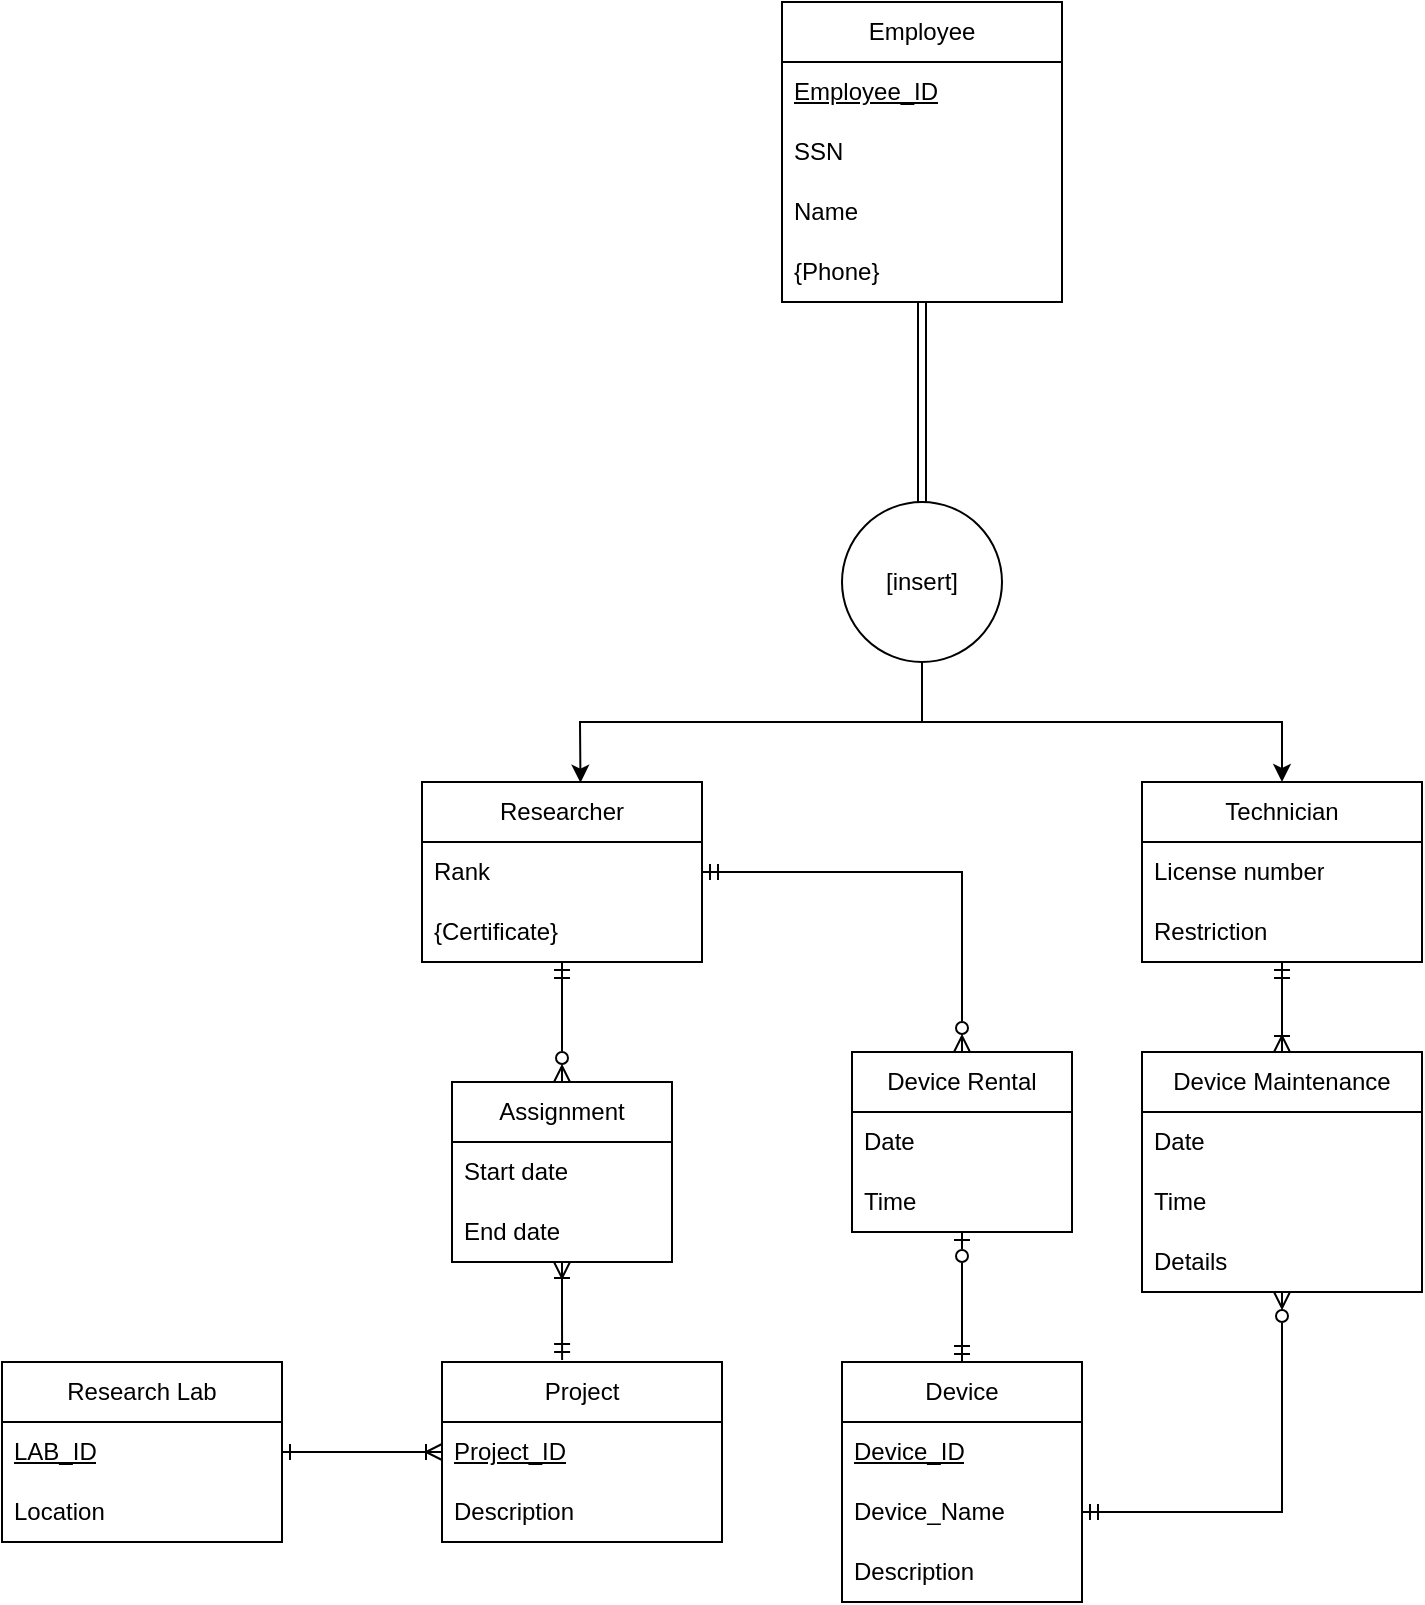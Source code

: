 <mxfile version="28.2.5">
  <diagram name="Page-1" id="pQZc2lmYl9QmIB5bFaWA">
    <mxGraphModel dx="1077" dy="727" grid="1" gridSize="10" guides="1" tooltips="1" connect="1" arrows="1" fold="1" page="1" pageScale="1" pageWidth="850" pageHeight="1100" math="0" shadow="0">
      <root>
        <mxCell id="0" />
        <mxCell id="1" parent="0" />
        <mxCell id="f7v6L-e2fb4N6ki3Sw2d-1" value="Project" style="swimlane;fontStyle=0;childLayout=stackLayout;horizontal=1;startSize=30;horizontalStack=0;resizeParent=1;resizeParentMax=0;resizeLast=0;collapsible=1;marginBottom=0;whiteSpace=wrap;html=1;" parent="1" vertex="1">
          <mxGeometry x="320" y="750" width="140" height="90" as="geometry" />
        </mxCell>
        <mxCell id="f7v6L-e2fb4N6ki3Sw2d-2" value="&lt;u&gt;Project_ID&lt;/u&gt;" style="text;strokeColor=none;fillColor=none;align=left;verticalAlign=middle;spacingLeft=4;spacingRight=4;overflow=hidden;points=[[0,0.5],[1,0.5]];portConstraint=eastwest;rotatable=0;whiteSpace=wrap;html=1;" parent="f7v6L-e2fb4N6ki3Sw2d-1" vertex="1">
          <mxGeometry y="30" width="140" height="30" as="geometry" />
        </mxCell>
        <mxCell id="f7v6L-e2fb4N6ki3Sw2d-3" value="Description" style="text;strokeColor=none;fillColor=none;align=left;verticalAlign=middle;spacingLeft=4;spacingRight=4;overflow=hidden;points=[[0,0.5],[1,0.5]];portConstraint=eastwest;rotatable=0;whiteSpace=wrap;html=1;" parent="f7v6L-e2fb4N6ki3Sw2d-1" vertex="1">
          <mxGeometry y="60" width="140" height="30" as="geometry" />
        </mxCell>
        <mxCell id="f7v6L-e2fb4N6ki3Sw2d-5" value="Research Lab" style="swimlane;fontStyle=0;childLayout=stackLayout;horizontal=1;startSize=30;horizontalStack=0;resizeParent=1;resizeParentMax=0;resizeLast=0;collapsible=1;marginBottom=0;whiteSpace=wrap;html=1;" parent="1" vertex="1">
          <mxGeometry x="100" y="750" width="140" height="90" as="geometry" />
        </mxCell>
        <mxCell id="f7v6L-e2fb4N6ki3Sw2d-6" value="&lt;u&gt;LAB_ID&lt;/u&gt;" style="text;strokeColor=none;fillColor=none;align=left;verticalAlign=middle;spacingLeft=4;spacingRight=4;overflow=hidden;points=[[0,0.5],[1,0.5]];portConstraint=eastwest;rotatable=0;whiteSpace=wrap;html=1;" parent="f7v6L-e2fb4N6ki3Sw2d-5" vertex="1">
          <mxGeometry y="30" width="140" height="30" as="geometry" />
        </mxCell>
        <mxCell id="f7v6L-e2fb4N6ki3Sw2d-7" value="Location" style="text;strokeColor=none;fillColor=none;align=left;verticalAlign=middle;spacingLeft=4;spacingRight=4;overflow=hidden;points=[[0,0.5],[1,0.5]];portConstraint=eastwest;rotatable=0;whiteSpace=wrap;html=1;" parent="f7v6L-e2fb4N6ki3Sw2d-5" vertex="1">
          <mxGeometry y="60" width="140" height="30" as="geometry" />
        </mxCell>
        <mxCell id="f7v6L-e2fb4N6ki3Sw2d-9" style="edgeStyle=orthogonalEdgeStyle;rounded=0;orthogonalLoop=1;jettySize=auto;html=1;entryX=0;entryY=0.5;entryDx=0;entryDy=0;endArrow=ERoneToMany;endFill=0;startArrow=ERone;startFill=0;" parent="1" source="f7v6L-e2fb4N6ki3Sw2d-6" target="f7v6L-e2fb4N6ki3Sw2d-2" edge="1">
          <mxGeometry relative="1" as="geometry" />
        </mxCell>
        <mxCell id="f7v6L-e2fb4N6ki3Sw2d-14" value="" style="edgeStyle=orthogonalEdgeStyle;rounded=0;orthogonalLoop=1;jettySize=auto;html=1;shape=link;" parent="1" source="f7v6L-e2fb4N6ki3Sw2d-15" target="f7v6L-e2fb4N6ki3Sw2d-23" edge="1">
          <mxGeometry relative="1" as="geometry" />
        </mxCell>
        <mxCell id="f7v6L-e2fb4N6ki3Sw2d-15" value="Employee" style="swimlane;fontStyle=0;childLayout=stackLayout;horizontal=1;startSize=30;horizontalStack=0;resizeParent=1;resizeParentMax=0;resizeLast=0;collapsible=1;marginBottom=0;whiteSpace=wrap;html=1;" parent="1" vertex="1">
          <mxGeometry x="490" y="70" width="140" height="150" as="geometry" />
        </mxCell>
        <mxCell id="f7v6L-e2fb4N6ki3Sw2d-16" value="&lt;u&gt;Employee_ID&lt;/u&gt;" style="text;strokeColor=none;fillColor=none;align=left;verticalAlign=middle;spacingLeft=4;spacingRight=4;overflow=hidden;points=[[0,0.5],[1,0.5]];portConstraint=eastwest;rotatable=0;whiteSpace=wrap;html=1;" parent="f7v6L-e2fb4N6ki3Sw2d-15" vertex="1">
          <mxGeometry y="30" width="140" height="30" as="geometry" />
        </mxCell>
        <mxCell id="f7v6L-e2fb4N6ki3Sw2d-17" value="&lt;div&gt;SSN&lt;/div&gt;" style="text;strokeColor=none;fillColor=none;align=left;verticalAlign=middle;spacingLeft=4;spacingRight=4;overflow=hidden;points=[[0,0.5],[1,0.5]];portConstraint=eastwest;rotatable=0;whiteSpace=wrap;html=1;" parent="f7v6L-e2fb4N6ki3Sw2d-15" vertex="1">
          <mxGeometry y="60" width="140" height="30" as="geometry" />
        </mxCell>
        <mxCell id="f7v6L-e2fb4N6ki3Sw2d-21" value="Name" style="text;strokeColor=none;fillColor=none;align=left;verticalAlign=middle;spacingLeft=4;spacingRight=4;overflow=hidden;points=[[0,0.5],[1,0.5]];portConstraint=eastwest;rotatable=0;whiteSpace=wrap;html=1;" parent="f7v6L-e2fb4N6ki3Sw2d-15" vertex="1">
          <mxGeometry y="90" width="140" height="30" as="geometry" />
        </mxCell>
        <mxCell id="f7v6L-e2fb4N6ki3Sw2d-34" value="{Phone}" style="text;strokeColor=none;fillColor=none;align=left;verticalAlign=middle;spacingLeft=4;spacingRight=4;overflow=hidden;points=[[0,0.5],[1,0.5]];portConstraint=eastwest;rotatable=0;whiteSpace=wrap;html=1;" parent="f7v6L-e2fb4N6ki3Sw2d-15" vertex="1">
          <mxGeometry y="120" width="140" height="30" as="geometry" />
        </mxCell>
        <mxCell id="f7v6L-e2fb4N6ki3Sw2d-22" style="edgeStyle=elbowEdgeStyle;rounded=0;orthogonalLoop=1;jettySize=auto;html=1;elbow=vertical;endArrow=none;endFill=0;" parent="1" source="f7v6L-e2fb4N6ki3Sw2d-23" edge="1">
          <mxGeometry relative="1" as="geometry">
            <mxPoint x="560" y="430" as="targetPoint" />
          </mxGeometry>
        </mxCell>
        <mxCell id="f7v6L-e2fb4N6ki3Sw2d-23" value="[insert]" style="ellipse;whiteSpace=wrap;html=1;fontStyle=0;startSize=30;horizontal=1;" parent="1" vertex="1">
          <mxGeometry x="520" y="320" width="80" height="80" as="geometry" />
        </mxCell>
        <mxCell id="9yJEXUBv5AjGanck3XQr-6" style="edgeStyle=orthogonalEdgeStyle;rounded=0;orthogonalLoop=1;jettySize=auto;html=1;entryX=0.5;entryY=0;entryDx=0;entryDy=0;startArrow=ERmandOne;startFill=0;endArrow=ERzeroToMany;endFill=0;" edge="1" parent="1" source="f7v6L-e2fb4N6ki3Sw2d-27" target="9yJEXUBv5AjGanck3XQr-1">
          <mxGeometry relative="1" as="geometry" />
        </mxCell>
        <mxCell id="f7v6L-e2fb4N6ki3Sw2d-27" value="Researcher" style="swimlane;fontStyle=0;childLayout=stackLayout;horizontal=1;startSize=30;horizontalStack=0;resizeParent=1;resizeParentMax=0;resizeLast=0;collapsible=1;marginBottom=0;whiteSpace=wrap;html=1;" parent="1" vertex="1">
          <mxGeometry x="310" y="460" width="140" height="90" as="geometry" />
        </mxCell>
        <mxCell id="f7v6L-e2fb4N6ki3Sw2d-28" value="&lt;div&gt;Rank&lt;/div&gt;" style="text;strokeColor=none;fillColor=none;align=left;verticalAlign=middle;spacingLeft=4;spacingRight=4;overflow=hidden;points=[[0,0.5],[1,0.5]];portConstraint=eastwest;rotatable=0;whiteSpace=wrap;html=1;" parent="f7v6L-e2fb4N6ki3Sw2d-27" vertex="1">
          <mxGeometry y="30" width="140" height="30" as="geometry" />
        </mxCell>
        <mxCell id="f7v6L-e2fb4N6ki3Sw2d-37" value="{Certificate}" style="text;strokeColor=none;fillColor=none;align=left;verticalAlign=middle;spacingLeft=4;spacingRight=4;overflow=hidden;points=[[0,0.5],[1,0.5]];portConstraint=eastwest;rotatable=0;whiteSpace=wrap;html=1;" parent="f7v6L-e2fb4N6ki3Sw2d-27" vertex="1">
          <mxGeometry y="60" width="140" height="30" as="geometry" />
        </mxCell>
        <mxCell id="9yJEXUBv5AjGanck3XQr-19" style="edgeStyle=orthogonalEdgeStyle;rounded=0;orthogonalLoop=1;jettySize=auto;html=1;entryX=0.5;entryY=0;entryDx=0;entryDy=0;startArrow=ERmandOne;startFill=0;endArrow=ERoneToMany;endFill=0;" edge="1" parent="1" source="f7v6L-e2fb4N6ki3Sw2d-29" target="9yJEXUBv5AjGanck3XQr-12">
          <mxGeometry relative="1" as="geometry" />
        </mxCell>
        <mxCell id="f7v6L-e2fb4N6ki3Sw2d-29" value="Technician" style="swimlane;fontStyle=0;childLayout=stackLayout;horizontal=1;startSize=30;horizontalStack=0;resizeParent=1;resizeParentMax=0;resizeLast=0;collapsible=1;marginBottom=0;whiteSpace=wrap;html=1;" parent="1" vertex="1">
          <mxGeometry x="670" y="460" width="140" height="90" as="geometry" />
        </mxCell>
        <mxCell id="f7v6L-e2fb4N6ki3Sw2d-30" value="&lt;div&gt;License number&lt;/div&gt;" style="text;strokeColor=none;fillColor=none;align=left;verticalAlign=middle;spacingLeft=4;spacingRight=4;overflow=hidden;points=[[0,0.5],[1,0.5]];portConstraint=eastwest;rotatable=0;whiteSpace=wrap;html=1;" parent="f7v6L-e2fb4N6ki3Sw2d-29" vertex="1">
          <mxGeometry y="30" width="140" height="30" as="geometry" />
        </mxCell>
        <mxCell id="f7v6L-e2fb4N6ki3Sw2d-38" value="Restriction" style="text;strokeColor=none;fillColor=none;align=left;verticalAlign=middle;spacingLeft=4;spacingRight=4;overflow=hidden;points=[[0,0.5],[1,0.5]];portConstraint=eastwest;rotatable=0;whiteSpace=wrap;html=1;" parent="f7v6L-e2fb4N6ki3Sw2d-29" vertex="1">
          <mxGeometry y="60" width="140" height="30" as="geometry" />
        </mxCell>
        <mxCell id="f7v6L-e2fb4N6ki3Sw2d-31" value="" style="endArrow=classic;html=1;rounded=0;entryX=0.566;entryY=0.004;entryDx=0;entryDy=0;entryPerimeter=0;" parent="1" target="f7v6L-e2fb4N6ki3Sw2d-27" edge="1">
          <mxGeometry width="50" height="50" relative="1" as="geometry">
            <mxPoint x="560" y="430" as="sourcePoint" />
            <mxPoint x="360" y="430" as="targetPoint" />
            <Array as="points">
              <mxPoint x="389" y="430" />
            </Array>
          </mxGeometry>
        </mxCell>
        <mxCell id="f7v6L-e2fb4N6ki3Sw2d-32" value="" style="endArrow=classic;html=1;rounded=0;entryX=0.566;entryY=0.004;entryDx=0;entryDy=0;entryPerimeter=0;" parent="1" edge="1">
          <mxGeometry width="50" height="50" relative="1" as="geometry">
            <mxPoint x="560" y="430" as="sourcePoint" />
            <mxPoint x="740" y="460" as="targetPoint" />
            <Array as="points">
              <mxPoint x="740" y="430" />
            </Array>
          </mxGeometry>
        </mxCell>
        <mxCell id="9yJEXUBv5AjGanck3XQr-1" value="Assignment" style="swimlane;fontStyle=0;childLayout=stackLayout;horizontal=1;startSize=30;horizontalStack=0;resizeParent=1;resizeParentMax=0;resizeLast=0;collapsible=1;marginBottom=0;whiteSpace=wrap;html=1;" vertex="1" parent="1">
          <mxGeometry x="325" y="610" width="110" height="90" as="geometry" />
        </mxCell>
        <mxCell id="9yJEXUBv5AjGanck3XQr-2" value="Start date" style="text;strokeColor=none;fillColor=none;align=left;verticalAlign=middle;spacingLeft=4;spacingRight=4;overflow=hidden;points=[[0,0.5],[1,0.5]];portConstraint=eastwest;rotatable=0;whiteSpace=wrap;html=1;" vertex="1" parent="9yJEXUBv5AjGanck3XQr-1">
          <mxGeometry y="30" width="110" height="30" as="geometry" />
        </mxCell>
        <mxCell id="9yJEXUBv5AjGanck3XQr-3" value="End date" style="text;strokeColor=none;fillColor=none;align=left;verticalAlign=middle;spacingLeft=4;spacingRight=4;overflow=hidden;points=[[0,0.5],[1,0.5]];portConstraint=eastwest;rotatable=0;whiteSpace=wrap;html=1;" vertex="1" parent="9yJEXUBv5AjGanck3XQr-1">
          <mxGeometry y="60" width="110" height="30" as="geometry" />
        </mxCell>
        <mxCell id="9yJEXUBv5AjGanck3XQr-7" style="edgeStyle=orthogonalEdgeStyle;rounded=0;orthogonalLoop=1;jettySize=auto;html=1;entryX=0.429;entryY=-0.011;entryDx=0;entryDy=0;entryPerimeter=0;endArrow=ERmandOne;endFill=0;startArrow=ERoneToMany;startFill=0;" edge="1" parent="1" source="9yJEXUBv5AjGanck3XQr-1" target="f7v6L-e2fb4N6ki3Sw2d-1">
          <mxGeometry relative="1" as="geometry" />
        </mxCell>
        <mxCell id="9yJEXUBv5AjGanck3XQr-8" value="Device" style="swimlane;fontStyle=0;childLayout=stackLayout;horizontal=1;startSize=30;horizontalStack=0;resizeParent=1;resizeParentMax=0;resizeLast=0;collapsible=1;marginBottom=0;whiteSpace=wrap;html=1;" vertex="1" parent="1">
          <mxGeometry x="520" y="750" width="120" height="120" as="geometry" />
        </mxCell>
        <mxCell id="9yJEXUBv5AjGanck3XQr-9" value="&lt;u&gt;Device_ID&lt;/u&gt;" style="text;strokeColor=none;fillColor=none;align=left;verticalAlign=middle;spacingLeft=4;spacingRight=4;overflow=hidden;points=[[0,0.5],[1,0.5]];portConstraint=eastwest;rotatable=0;whiteSpace=wrap;html=1;" vertex="1" parent="9yJEXUBv5AjGanck3XQr-8">
          <mxGeometry y="30" width="120" height="30" as="geometry" />
        </mxCell>
        <mxCell id="9yJEXUBv5AjGanck3XQr-10" value="Device_Name" style="text;strokeColor=none;fillColor=none;align=left;verticalAlign=middle;spacingLeft=4;spacingRight=4;overflow=hidden;points=[[0,0.5],[1,0.5]];portConstraint=eastwest;rotatable=0;whiteSpace=wrap;html=1;" vertex="1" parent="9yJEXUBv5AjGanck3XQr-8">
          <mxGeometry y="60" width="120" height="30" as="geometry" />
        </mxCell>
        <mxCell id="9yJEXUBv5AjGanck3XQr-11" value="Description" style="text;strokeColor=none;fillColor=none;align=left;verticalAlign=middle;spacingLeft=4;spacingRight=4;overflow=hidden;points=[[0,0.5],[1,0.5]];portConstraint=eastwest;rotatable=0;whiteSpace=wrap;html=1;" vertex="1" parent="9yJEXUBv5AjGanck3XQr-8">
          <mxGeometry y="90" width="120" height="30" as="geometry" />
        </mxCell>
        <mxCell id="9yJEXUBv5AjGanck3XQr-18" style="edgeStyle=orthogonalEdgeStyle;rounded=0;orthogonalLoop=1;jettySize=auto;html=1;entryX=1;entryY=0.5;entryDx=0;entryDy=0;startArrow=ERzeroToMany;startFill=0;endArrow=ERmandOne;endFill=0;" edge="1" parent="1" source="9yJEXUBv5AjGanck3XQr-12" target="9yJEXUBv5AjGanck3XQr-10">
          <mxGeometry relative="1" as="geometry" />
        </mxCell>
        <mxCell id="9yJEXUBv5AjGanck3XQr-12" value="Device Maintenance" style="swimlane;fontStyle=0;childLayout=stackLayout;horizontal=1;startSize=30;horizontalStack=0;resizeParent=1;resizeParentMax=0;resizeLast=0;collapsible=1;marginBottom=0;whiteSpace=wrap;html=1;" vertex="1" parent="1">
          <mxGeometry x="670" y="595" width="140" height="120" as="geometry" />
        </mxCell>
        <mxCell id="9yJEXUBv5AjGanck3XQr-13" value="Date" style="text;strokeColor=none;fillColor=none;align=left;verticalAlign=middle;spacingLeft=4;spacingRight=4;overflow=hidden;points=[[0,0.5],[1,0.5]];portConstraint=eastwest;rotatable=0;whiteSpace=wrap;html=1;" vertex="1" parent="9yJEXUBv5AjGanck3XQr-12">
          <mxGeometry y="30" width="140" height="30" as="geometry" />
        </mxCell>
        <mxCell id="9yJEXUBv5AjGanck3XQr-14" value="Time" style="text;strokeColor=none;fillColor=none;align=left;verticalAlign=middle;spacingLeft=4;spacingRight=4;overflow=hidden;points=[[0,0.5],[1,0.5]];portConstraint=eastwest;rotatable=0;whiteSpace=wrap;html=1;" vertex="1" parent="9yJEXUBv5AjGanck3XQr-12">
          <mxGeometry y="60" width="140" height="30" as="geometry" />
        </mxCell>
        <mxCell id="9yJEXUBv5AjGanck3XQr-15" value="Details" style="text;strokeColor=none;fillColor=none;align=left;verticalAlign=middle;spacingLeft=4;spacingRight=4;overflow=hidden;points=[[0,0.5],[1,0.5]];portConstraint=eastwest;rotatable=0;whiteSpace=wrap;html=1;" vertex="1" parent="9yJEXUBv5AjGanck3XQr-12">
          <mxGeometry y="90" width="140" height="30" as="geometry" />
        </mxCell>
        <mxCell id="9yJEXUBv5AjGanck3XQr-26" style="edgeStyle=orthogonalEdgeStyle;rounded=0;orthogonalLoop=1;jettySize=auto;html=1;entryX=0.5;entryY=0;entryDx=0;entryDy=0;startArrow=ERzeroToOne;startFill=0;endArrow=ERmandOne;endFill=0;" edge="1" parent="1" source="9yJEXUBv5AjGanck3XQr-21" target="9yJEXUBv5AjGanck3XQr-8">
          <mxGeometry relative="1" as="geometry" />
        </mxCell>
        <mxCell id="9yJEXUBv5AjGanck3XQr-21" value="Device Rental" style="swimlane;fontStyle=0;childLayout=stackLayout;horizontal=1;startSize=30;horizontalStack=0;resizeParent=1;resizeParentMax=0;resizeLast=0;collapsible=1;marginBottom=0;whiteSpace=wrap;html=1;" vertex="1" parent="1">
          <mxGeometry x="525" y="595" width="110" height="90" as="geometry" />
        </mxCell>
        <mxCell id="9yJEXUBv5AjGanck3XQr-22" value="Date" style="text;strokeColor=none;fillColor=none;align=left;verticalAlign=middle;spacingLeft=4;spacingRight=4;overflow=hidden;points=[[0,0.5],[1,0.5]];portConstraint=eastwest;rotatable=0;whiteSpace=wrap;html=1;" vertex="1" parent="9yJEXUBv5AjGanck3XQr-21">
          <mxGeometry y="30" width="110" height="30" as="geometry" />
        </mxCell>
        <mxCell id="9yJEXUBv5AjGanck3XQr-23" value="Time" style="text;strokeColor=none;fillColor=none;align=left;verticalAlign=middle;spacingLeft=4;spacingRight=4;overflow=hidden;points=[[0,0.5],[1,0.5]];portConstraint=eastwest;rotatable=0;whiteSpace=wrap;html=1;" vertex="1" parent="9yJEXUBv5AjGanck3XQr-21">
          <mxGeometry y="60" width="110" height="30" as="geometry" />
        </mxCell>
        <mxCell id="9yJEXUBv5AjGanck3XQr-25" style="edgeStyle=orthogonalEdgeStyle;rounded=0;orthogonalLoop=1;jettySize=auto;html=1;entryX=0.5;entryY=0;entryDx=0;entryDy=0;endArrow=ERzeroToMany;endFill=0;startArrow=ERmandOne;startFill=0;" edge="1" parent="1" source="f7v6L-e2fb4N6ki3Sw2d-28" target="9yJEXUBv5AjGanck3XQr-21">
          <mxGeometry relative="1" as="geometry" />
        </mxCell>
      </root>
    </mxGraphModel>
  </diagram>
</mxfile>
